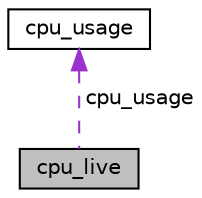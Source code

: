 digraph "cpu_live"
{
  edge [fontname="Helvetica",fontsize="10",labelfontname="Helvetica",labelfontsize="10"];
  node [fontname="Helvetica",fontsize="10",shape=record];
  Node1 [label="cpu_live",height=0.2,width=0.4,color="black", fillcolor="grey75", style="filled", fontcolor="black"];
  Node2 -> Node1 [dir="back",color="darkorchid3",fontsize="10",style="dashed",label=" cpu_usage" ,fontname="Helvetica"];
  Node2 [label="cpu_usage",height=0.2,width=0.4,color="black", fillcolor="white", style="filled",URL="$structcpu__usage.html",tooltip="This structure contains information about cpu time. "];
}
